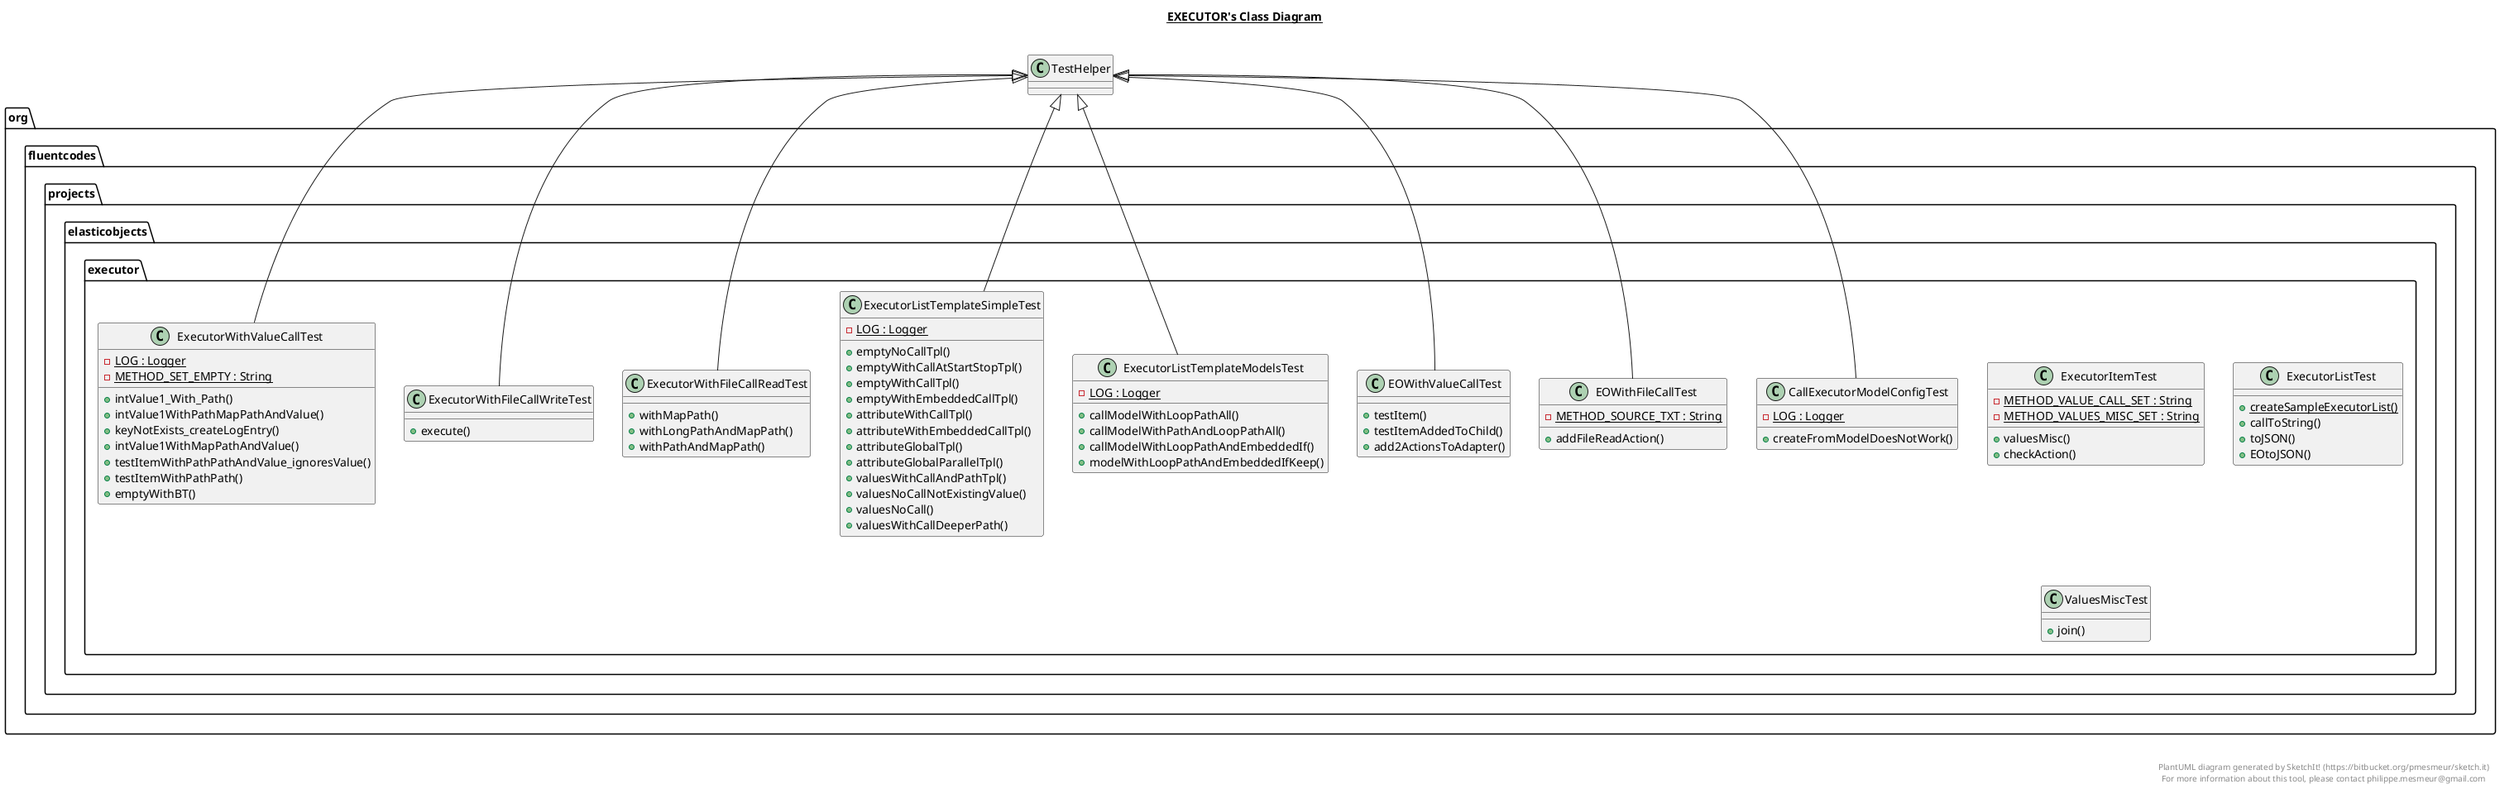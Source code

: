 @startuml

title __EXECUTOR's Class Diagram__\n

  package org.fluentcodes.projects.elasticobjects {
    package org.fluentcodes.projects.elasticobjects.executor {
      class CallExecutorModelConfigTest {
          {static} - LOG : Logger
          + createFromModelDoesNotWork()
      }
    }
  }
  

  package org.fluentcodes.projects.elasticobjects {
    package org.fluentcodes.projects.elasticobjects.executor {
      class EOWithFileCallTest {
          {static} - METHOD_SOURCE_TXT : String
          + addFileReadAction()
      }
    }
  }
  

  package org.fluentcodes.projects.elasticobjects {
    package org.fluentcodes.projects.elasticobjects.executor {
      class EOWithValueCallTest {
          + testItem()
          + testItemAddedToChild()
          + add2ActionsToAdapter()
      }
    }
  }
  

  package org.fluentcodes.projects.elasticobjects {
    package org.fluentcodes.projects.elasticobjects.executor {
      class ExecutorItemTest {
          {static} - METHOD_VALUE_CALL_SET : String
          {static} - METHOD_VALUES_MISC_SET : String
          + valuesMisc()
          + checkAction()
      }
    }
  }
  

  package org.fluentcodes.projects.elasticobjects {
    package org.fluentcodes.projects.elasticobjects.executor {
      class ExecutorListTemplateModelsTest {
          {static} - LOG : Logger
          + callModelWithLoopPathAll()
          + callModelWithPathAndLoopPathAll()
          + callModelWithLoopPathAndEmbeddedIf()
          + modelWithLoopPathAndEmbeddedIfKeep()
      }
    }
  }
  

  package org.fluentcodes.projects.elasticobjects {
    package org.fluentcodes.projects.elasticobjects.executor {
      class ExecutorListTemplateSimpleTest {
          {static} - LOG : Logger
          + emptyNoCallTpl()
          + emptyWithCallAtStartStopTpl()
          + emptyWithCallTpl()
          + emptyWithEmbeddedCallTpl()
          + attributeWithCallTpl()
          + attributeWithEmbeddedCallTpl()
          + attributeGlobalTpl()
          + attributeGlobalParallelTpl()
          + valuesWithCallAndPathTpl()
          + valuesNoCallNotExistingValue()
          + valuesNoCall()
          + valuesWithCallDeeperPath()
      }
    }
  }
  

  package org.fluentcodes.projects.elasticobjects {
    package org.fluentcodes.projects.elasticobjects.executor {
      class ExecutorListTest {
          {static} + createSampleExecutorList()
          + callToString()
          + toJSON()
          + EOtoJSON()
      }
    }
  }
  

  package org.fluentcodes.projects.elasticobjects {
    package org.fluentcodes.projects.elasticobjects.executor {
      class ExecutorWithFileCallReadTest {
          + withMapPath()
          + withLongPathAndMapPath()
          + withPathAndMapPath()
      }
    }
  }
  

  package org.fluentcodes.projects.elasticobjects {
    package org.fluentcodes.projects.elasticobjects.executor {
      class ExecutorWithFileCallWriteTest {
          + execute()
      }
    }
  }
  

  package org.fluentcodes.projects.elasticobjects {
    package org.fluentcodes.projects.elasticobjects.executor {
      class ExecutorWithValueCallTest {
          {static} - LOG : Logger
          {static} - METHOD_SET_EMPTY : String
          + intValue1_With_Path()
          + intValue1WithPathMapPathAndValue()
          + keyNotExists_createLogEntry()
          + intValue1WithMapPathAndValue()
          + testItemWithPathPathAndValue_ignoresValue()
          + testItemWithPathPath()
          + emptyWithBT()
      }
    }
  }
  

  package org.fluentcodes.projects.elasticobjects {
    package org.fluentcodes.projects.elasticobjects.executor {
      class ValuesMiscTest {
          + join()
      }
    }
  }
  

  CallExecutorModelConfigTest -up-|> TestHelper
  EOWithFileCallTest -up-|> TestHelper
  EOWithValueCallTest -up-|> TestHelper
  ExecutorListTemplateModelsTest -up-|> TestHelper
  ExecutorListTemplateSimpleTest -up-|> TestHelper
  ExecutorWithFileCallReadTest -up-|> TestHelper
  ExecutorWithFileCallWriteTest -up-|> TestHelper
  ExecutorWithValueCallTest -up-|> TestHelper


right footer


PlantUML diagram generated by SketchIt! (https://bitbucket.org/pmesmeur/sketch.it)
For more information about this tool, please contact philippe.mesmeur@gmail.com
endfooter

@enduml
